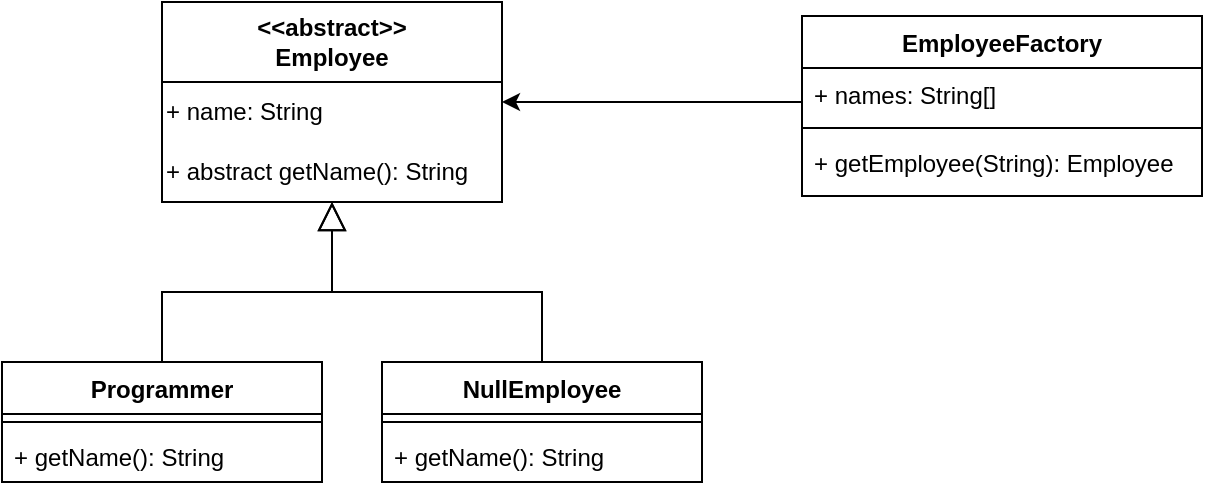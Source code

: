 <mxfile version="21.3.2" type="device">
  <diagram name="Página-1" id="SNDvgIppsCdp0o7qHaOQ">
    <mxGraphModel dx="1050" dy="579" grid="1" gridSize="10" guides="1" tooltips="1" connect="1" arrows="1" fold="1" page="1" pageScale="1" pageWidth="1169" pageHeight="827" math="0" shadow="0">
      <root>
        <mxCell id="0" />
        <mxCell id="1" parent="0" />
        <mxCell id="X1XX9bc7g81Di1DFACEk-1" value="&amp;lt;&amp;lt;abstract&amp;gt;&amp;gt;&lt;br&gt;Employee" style="swimlane;fontStyle=1;align=center;verticalAlign=middle;childLayout=stackLayout;horizontal=1;startSize=40;horizontalStack=0;resizeParent=1;resizeParentMax=0;resizeLast=0;collapsible=0;marginBottom=0;html=1;whiteSpace=wrap;" vertex="1" parent="1">
          <mxGeometry x="350" y="210" width="170" height="100" as="geometry" />
        </mxCell>
        <mxCell id="X1XX9bc7g81Di1DFACEk-5" value="+ name: String" style="text;html=1;align=left;verticalAlign=middle;resizable=0;points=[];autosize=1;strokeColor=none;fillColor=none;" vertex="1" parent="X1XX9bc7g81Di1DFACEk-1">
          <mxGeometry y="40" width="170" height="30" as="geometry" />
        </mxCell>
        <mxCell id="X1XX9bc7g81Di1DFACEk-4" value="+ abstract getName(): String" style="text;html=1;align=left;verticalAlign=middle;resizable=0;points=[];autosize=1;strokeColor=none;fillColor=none;" vertex="1" parent="X1XX9bc7g81Di1DFACEk-1">
          <mxGeometry y="70" width="170" height="30" as="geometry" />
        </mxCell>
        <mxCell id="X1XX9bc7g81Di1DFACEk-17" style="edgeStyle=orthogonalEdgeStyle;rounded=0;orthogonalLoop=1;jettySize=auto;html=1;endArrow=block;endFill=0;endSize=12;" edge="1" parent="1" source="X1XX9bc7g81Di1DFACEk-9" target="X1XX9bc7g81Di1DFACEk-1">
          <mxGeometry relative="1" as="geometry" />
        </mxCell>
        <mxCell id="X1XX9bc7g81Di1DFACEk-9" value="Programmer" style="swimlane;fontStyle=1;align=center;verticalAlign=top;childLayout=stackLayout;horizontal=1;startSize=26;horizontalStack=0;resizeParent=1;resizeParentMax=0;resizeLast=0;collapsible=1;marginBottom=0;whiteSpace=wrap;html=1;" vertex="1" parent="1">
          <mxGeometry x="270" y="390" width="160" height="60" as="geometry" />
        </mxCell>
        <mxCell id="X1XX9bc7g81Di1DFACEk-11" value="" style="line;strokeWidth=1;fillColor=none;align=left;verticalAlign=middle;spacingTop=-1;spacingLeft=3;spacingRight=3;rotatable=0;labelPosition=right;points=[];portConstraint=eastwest;strokeColor=inherit;" vertex="1" parent="X1XX9bc7g81Di1DFACEk-9">
          <mxGeometry y="26" width="160" height="8" as="geometry" />
        </mxCell>
        <mxCell id="X1XX9bc7g81Di1DFACEk-12" value="+ getName(): String" style="text;strokeColor=none;fillColor=none;align=left;verticalAlign=top;spacingLeft=4;spacingRight=4;overflow=hidden;rotatable=0;points=[[0,0.5],[1,0.5]];portConstraint=eastwest;whiteSpace=wrap;html=1;" vertex="1" parent="X1XX9bc7g81Di1DFACEk-9">
          <mxGeometry y="34" width="160" height="26" as="geometry" />
        </mxCell>
        <mxCell id="X1XX9bc7g81Di1DFACEk-22" style="edgeStyle=orthogonalEdgeStyle;rounded=0;orthogonalLoop=1;jettySize=auto;html=1;endArrow=block;endFill=0;endSize=12;" edge="1" parent="1" source="X1XX9bc7g81Di1DFACEk-18" target="X1XX9bc7g81Di1DFACEk-1">
          <mxGeometry relative="1" as="geometry" />
        </mxCell>
        <mxCell id="X1XX9bc7g81Di1DFACEk-18" value="NullEmployee" style="swimlane;fontStyle=1;align=center;verticalAlign=top;childLayout=stackLayout;horizontal=1;startSize=26;horizontalStack=0;resizeParent=1;resizeParentMax=0;resizeLast=0;collapsible=1;marginBottom=0;whiteSpace=wrap;html=1;" vertex="1" parent="1">
          <mxGeometry x="460" y="390" width="160" height="60" as="geometry" />
        </mxCell>
        <mxCell id="X1XX9bc7g81Di1DFACEk-19" value="" style="line;strokeWidth=1;fillColor=none;align=left;verticalAlign=middle;spacingTop=-1;spacingLeft=3;spacingRight=3;rotatable=0;labelPosition=right;points=[];portConstraint=eastwest;strokeColor=inherit;" vertex="1" parent="X1XX9bc7g81Di1DFACEk-18">
          <mxGeometry y="26" width="160" height="8" as="geometry" />
        </mxCell>
        <mxCell id="X1XX9bc7g81Di1DFACEk-20" value="+ getName(): String" style="text;strokeColor=none;fillColor=none;align=left;verticalAlign=top;spacingLeft=4;spacingRight=4;overflow=hidden;rotatable=0;points=[[0,0.5],[1,0.5]];portConstraint=eastwest;whiteSpace=wrap;html=1;" vertex="1" parent="X1XX9bc7g81Di1DFACEk-18">
          <mxGeometry y="34" width="160" height="26" as="geometry" />
        </mxCell>
        <mxCell id="X1XX9bc7g81Di1DFACEk-27" style="edgeStyle=orthogonalEdgeStyle;rounded=0;orthogonalLoop=1;jettySize=auto;html=1;" edge="1" parent="1" source="X1XX9bc7g81Di1DFACEk-23" target="X1XX9bc7g81Di1DFACEk-1">
          <mxGeometry relative="1" as="geometry">
            <Array as="points">
              <mxPoint x="630" y="260" />
              <mxPoint x="630" y="260" />
            </Array>
          </mxGeometry>
        </mxCell>
        <mxCell id="X1XX9bc7g81Di1DFACEk-23" value="EmployeeFactory" style="swimlane;fontStyle=1;align=center;verticalAlign=top;childLayout=stackLayout;horizontal=1;startSize=26;horizontalStack=0;resizeParent=1;resizeParentMax=0;resizeLast=0;collapsible=1;marginBottom=0;whiteSpace=wrap;html=1;" vertex="1" parent="1">
          <mxGeometry x="670" y="217" width="200" height="90" as="geometry" />
        </mxCell>
        <mxCell id="X1XX9bc7g81Di1DFACEk-24" value="+ names: String[]" style="text;strokeColor=none;fillColor=none;align=left;verticalAlign=top;spacingLeft=4;spacingRight=4;overflow=hidden;rotatable=0;points=[[0,0.5],[1,0.5]];portConstraint=eastwest;whiteSpace=wrap;html=1;" vertex="1" parent="X1XX9bc7g81Di1DFACEk-23">
          <mxGeometry y="26" width="200" height="26" as="geometry" />
        </mxCell>
        <mxCell id="X1XX9bc7g81Di1DFACEk-25" value="" style="line;strokeWidth=1;fillColor=none;align=left;verticalAlign=middle;spacingTop=-1;spacingLeft=3;spacingRight=3;rotatable=0;labelPosition=right;points=[];portConstraint=eastwest;strokeColor=inherit;" vertex="1" parent="X1XX9bc7g81Di1DFACEk-23">
          <mxGeometry y="52" width="200" height="8" as="geometry" />
        </mxCell>
        <mxCell id="X1XX9bc7g81Di1DFACEk-26" value="+ getEmployee(String): Employee" style="text;strokeColor=none;fillColor=none;align=left;verticalAlign=top;spacingLeft=4;spacingRight=4;overflow=hidden;rotatable=0;points=[[0,0.5],[1,0.5]];portConstraint=eastwest;whiteSpace=wrap;html=1;" vertex="1" parent="X1XX9bc7g81Di1DFACEk-23">
          <mxGeometry y="60" width="200" height="30" as="geometry" />
        </mxCell>
      </root>
    </mxGraphModel>
  </diagram>
</mxfile>

